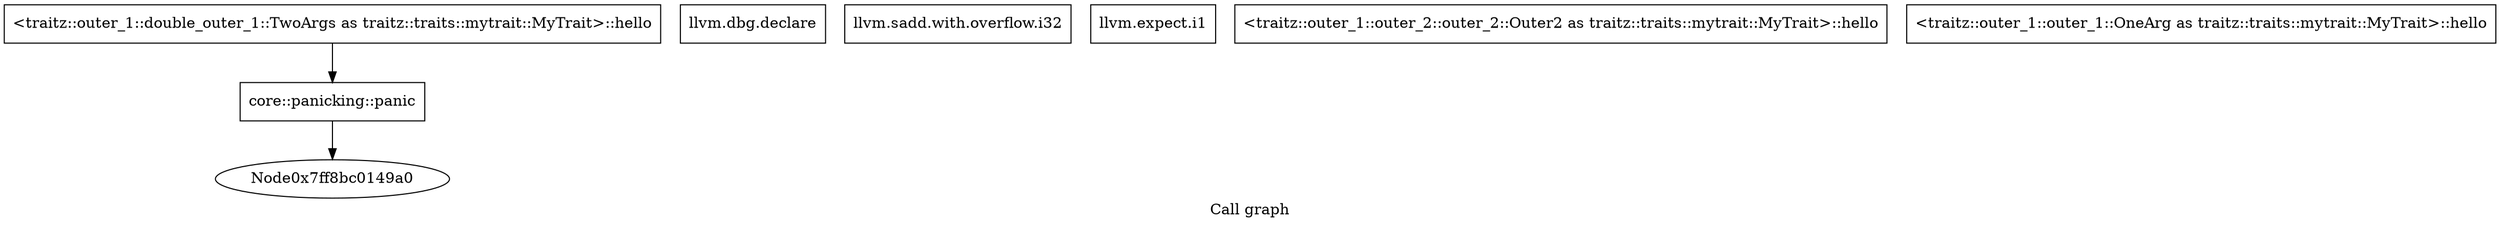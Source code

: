 digraph "Call graph" {
	label="Call graph";
	Node0x7ff8bc011a60 [shape=record,label="{\<traitz::outer_1::double_outer_1::TwoArgs as traitz::traits::mytrait::MyTrait\>::hello}"];
	Node0x7ff8bc011a60 -> Node0x7ff8bc011b40;
	Node0x7ff8bc011ba0 [shape=record,label="{llvm.dbg.declare}"];
	Node0x7ff8bc011c00 [shape=record,label="{llvm.sadd.with.overflow.i32}"];
	Node0x7ff8bc011d30 [shape=record,label="{llvm.expect.i1}"];
	Node0x7ff8bc011b40 [shape=record,label="{core::panicking::panic}"];
	Node0x7ff8bc011b40 -> Node0x7ff8bc0149a0;
	Node0x7ff8bc011960 [shape=record,label="{\<traitz::outer_1::outer_2::outer_2::Outer2 as traitz::traits::mytrait::MyTrait\>::hello}"];
	Node0x7ff8bc0119c0 [shape=record,label="{\<traitz::outer_1::outer_1::OneArg as traitz::traits::mytrait::MyTrait\>::hello}"];
}
